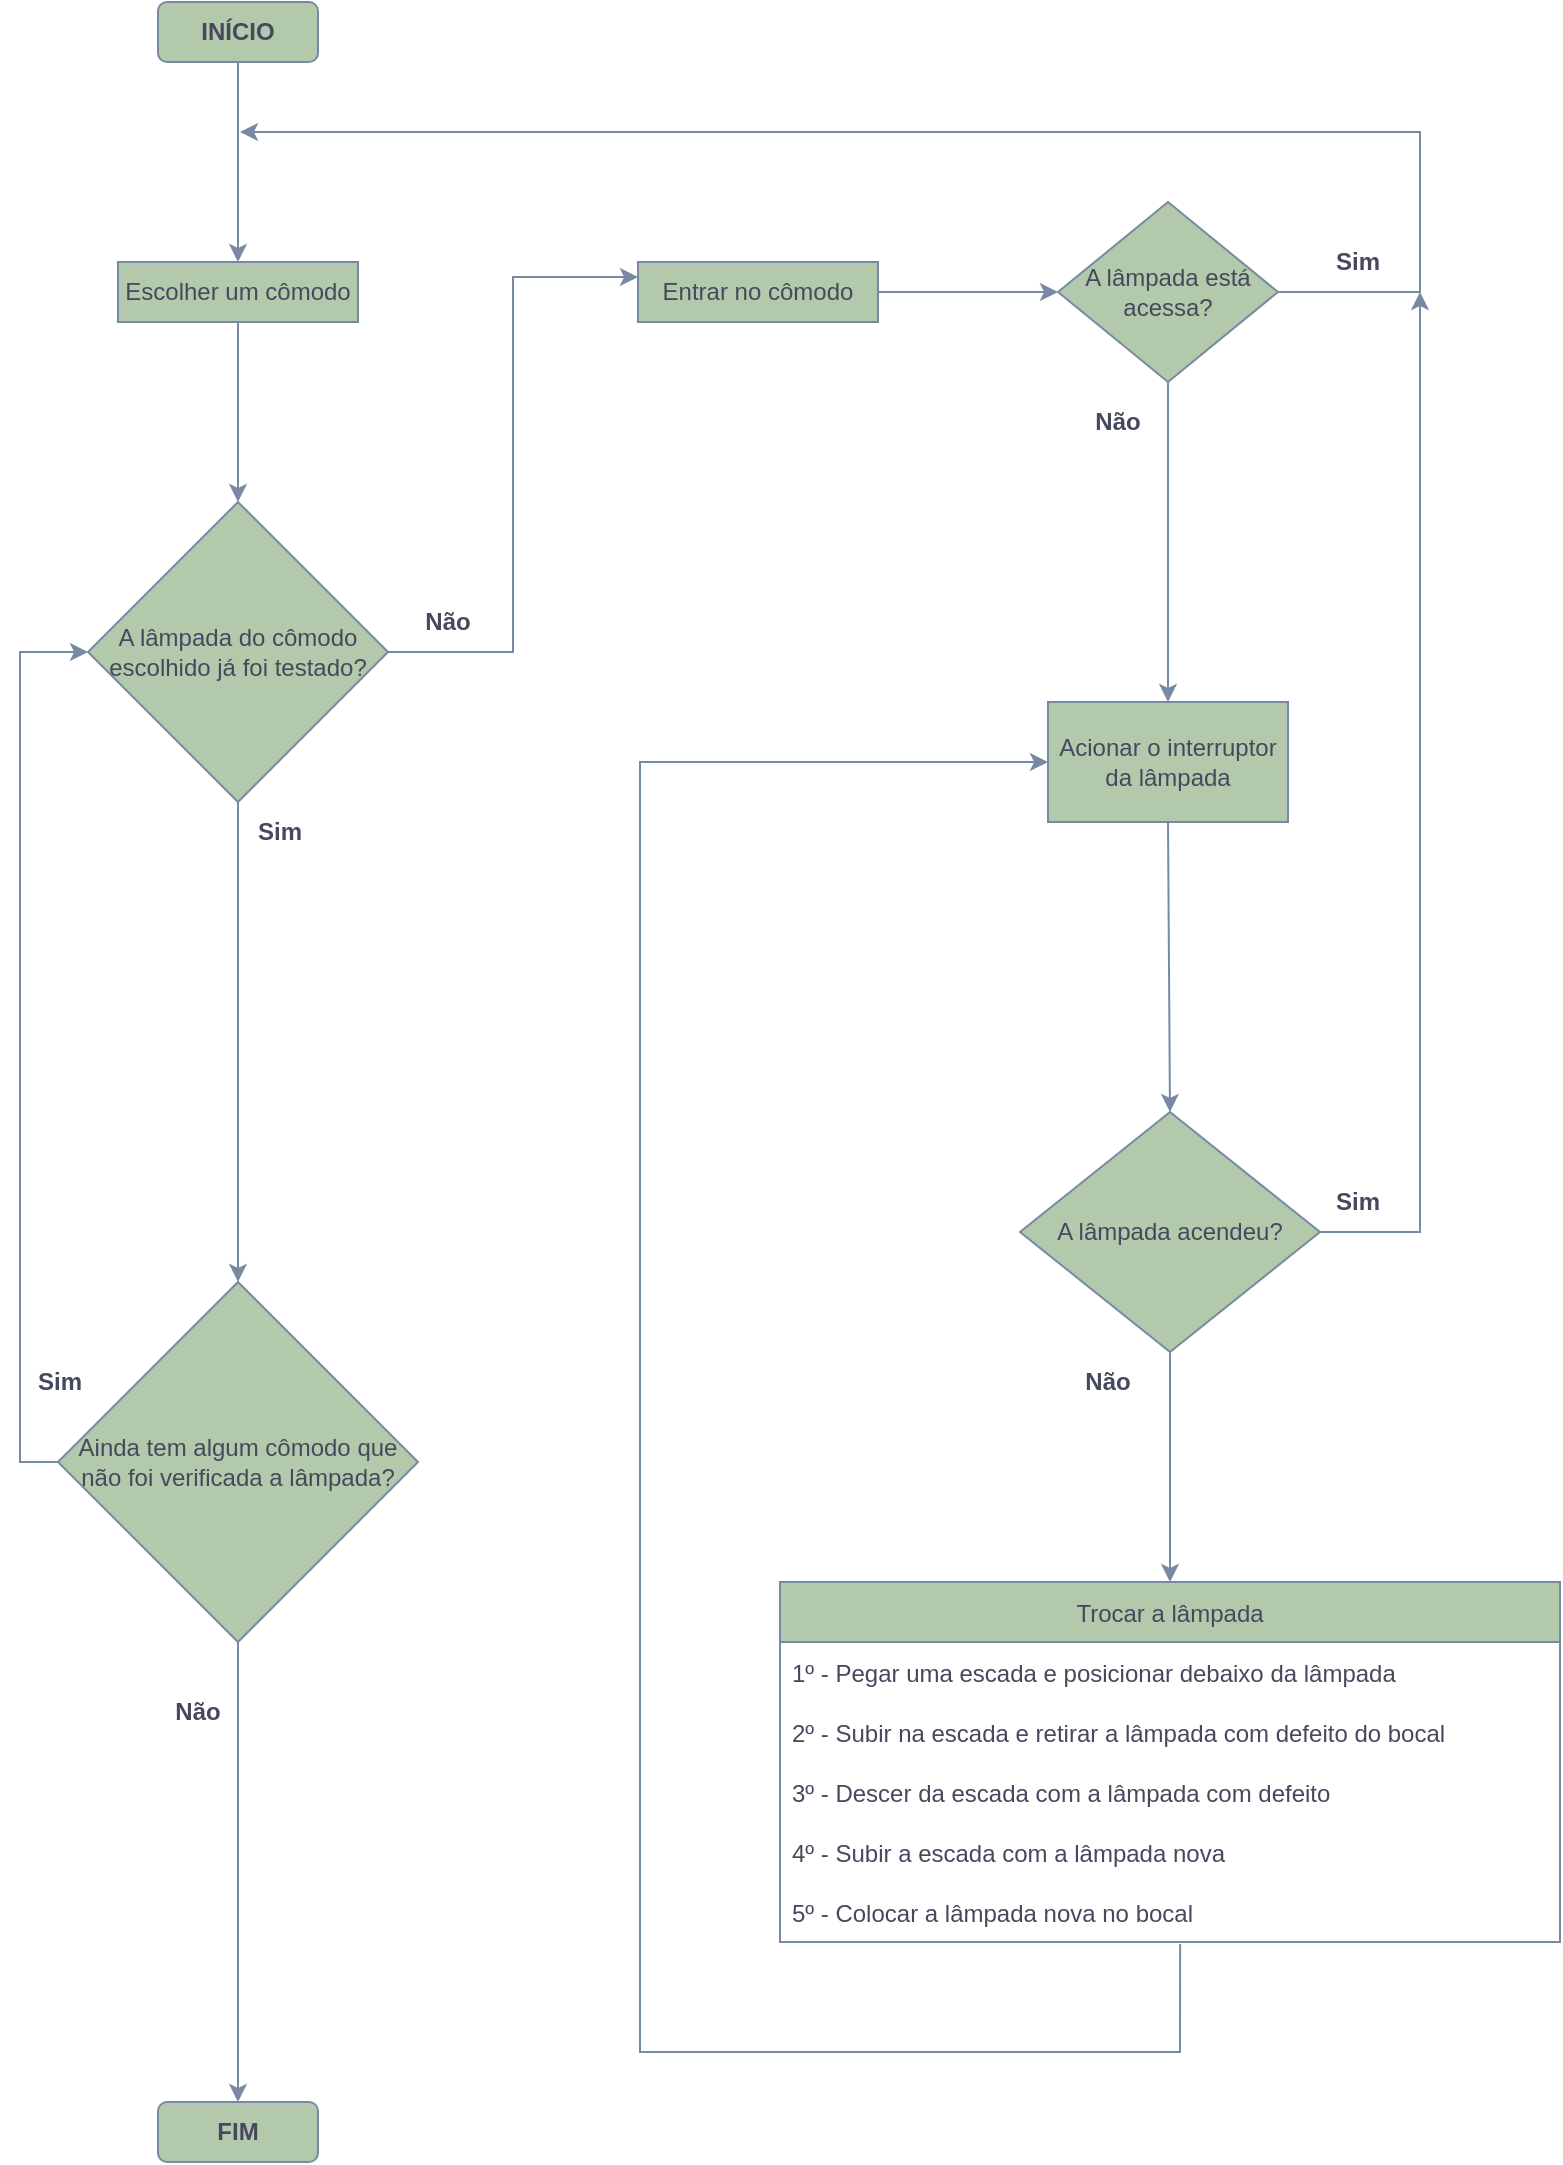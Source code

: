 <mxfile version="20.3.6" type="github">
  <diagram id="IQGYvlecS8xtpJGzSTE_" name="Page-1">
    <mxGraphModel dx="1021" dy="730" grid="1" gridSize="10" guides="1" tooltips="1" connect="1" arrows="1" fold="1" page="1" pageScale="1" pageWidth="827" pageHeight="1169" math="0" shadow="0">
      <root>
        <mxCell id="0" />
        <mxCell id="1" parent="0" />
        <mxCell id="I2bRiDQB8tPTKC6VnhJ6-15" value="" style="edgeStyle=orthogonalEdgeStyle;rounded=0;orthogonalLoop=1;jettySize=auto;html=1;strokeColor=#788AA3;fontColor=#46495D;fillColor=#B2C9AB;" edge="1" parent="1" source="OBEktxABcL83o_LKNf6v-1" target="I2bRiDQB8tPTKC6VnhJ6-14">
          <mxGeometry relative="1" as="geometry" />
        </mxCell>
        <mxCell id="OBEktxABcL83o_LKNf6v-1" value="&lt;b&gt;INÍCIO&lt;/b&gt;" style="rounded=1;whiteSpace=wrap;html=1;fillColor=#B2C9AB;strokeColor=#788AA3;fontColor=#46495D;" parent="1" vertex="1">
          <mxGeometry x="79" y="35" width="80" height="30" as="geometry" />
        </mxCell>
        <mxCell id="OBEktxABcL83o_LKNf6v-2" value="Acionar o interruptor da lâmpada" style="rounded=0;whiteSpace=wrap;html=1;fillColor=#B2C9AB;strokeColor=#788AA3;fontColor=#46495D;" parent="1" vertex="1">
          <mxGeometry x="524" y="385" width="120" height="60" as="geometry" />
        </mxCell>
        <mxCell id="I2bRiDQB8tPTKC6VnhJ6-25" value="" style="edgeStyle=orthogonalEdgeStyle;rounded=0;orthogonalLoop=1;jettySize=auto;html=1;strokeColor=#788AA3;fontColor=#46495D;fillColor=#B2C9AB;entryX=0.5;entryY=0;entryDx=0;entryDy=0;" edge="1" parent="1" source="OBEktxABcL83o_LKNf6v-3" target="OBEktxABcL83o_LKNf6v-5">
          <mxGeometry relative="1" as="geometry" />
        </mxCell>
        <mxCell id="OBEktxABcL83o_LKNf6v-3" value="A lâmpada acendeu?" style="rhombus;whiteSpace=wrap;html=1;fillColor=#B2C9AB;strokeColor=#788AA3;fontColor=#46495D;" parent="1" vertex="1">
          <mxGeometry x="510" y="590" width="150" height="120" as="geometry" />
        </mxCell>
        <mxCell id="OBEktxABcL83o_LKNf6v-4" value="&lt;b&gt;FIM&lt;/b&gt;" style="rounded=1;whiteSpace=wrap;html=1;fillColor=#B2C9AB;strokeColor=#788AA3;fontColor=#46495D;" parent="1" vertex="1">
          <mxGeometry x="79" y="1085" width="80" height="30" as="geometry" />
        </mxCell>
        <mxCell id="OBEktxABcL83o_LKNf6v-5" value="Trocar a lâmpada" style="swimlane;fontStyle=0;childLayout=stackLayout;horizontal=1;startSize=30;horizontalStack=0;resizeParent=1;resizeParentMax=0;resizeLast=0;collapsible=1;marginBottom=0;fillColor=#B2C9AB;strokeColor=#788AA3;fontColor=#46495D;" parent="1" vertex="1">
          <mxGeometry x="390" y="825" width="390" height="180" as="geometry">
            <mxRectangle x="415" y="620" width="130" height="30" as="alternateBounds" />
          </mxGeometry>
        </mxCell>
        <mxCell id="OBEktxABcL83o_LKNf6v-6" value="1º - Pegar uma escada e posicionar debaixo da lâmpada" style="text;strokeColor=none;fillColor=none;align=left;verticalAlign=middle;spacingLeft=4;spacingRight=4;overflow=hidden;points=[[0,0.5],[1,0.5]];portConstraint=eastwest;rotatable=0;fontColor=#46495D;" parent="OBEktxABcL83o_LKNf6v-5" vertex="1">
          <mxGeometry y="30" width="390" height="30" as="geometry" />
        </mxCell>
        <mxCell id="OBEktxABcL83o_LKNf6v-7" value="2º - Subir na escada e retirar a lâmpada com defeito do bocal" style="text;strokeColor=none;fillColor=none;align=left;verticalAlign=middle;spacingLeft=4;spacingRight=4;overflow=hidden;points=[[0,0.5],[1,0.5]];portConstraint=eastwest;rotatable=0;fontColor=#46495D;" parent="OBEktxABcL83o_LKNf6v-5" vertex="1">
          <mxGeometry y="60" width="390" height="30" as="geometry" />
        </mxCell>
        <mxCell id="OBEktxABcL83o_LKNf6v-8" value="3º - Descer da escada com a lâmpada com defeito" style="text;strokeColor=none;fillColor=none;align=left;verticalAlign=middle;spacingLeft=4;spacingRight=4;overflow=hidden;points=[[0,0.5],[1,0.5]];portConstraint=eastwest;rotatable=0;fontColor=#46495D;" parent="OBEktxABcL83o_LKNf6v-5" vertex="1">
          <mxGeometry y="90" width="390" height="30" as="geometry" />
        </mxCell>
        <mxCell id="I2bRiDQB8tPTKC6VnhJ6-22" value="4º - Subir a escada com a lâmpada nova" style="text;strokeColor=none;fillColor=none;align=left;verticalAlign=middle;spacingLeft=4;spacingRight=4;overflow=hidden;points=[[0,0.5],[1,0.5]];portConstraint=eastwest;rotatable=0;fontColor=#46495D;" vertex="1" parent="OBEktxABcL83o_LKNf6v-5">
          <mxGeometry y="120" width="390" height="30" as="geometry" />
        </mxCell>
        <mxCell id="I2bRiDQB8tPTKC6VnhJ6-23" value="5º - Colocar a lâmpada nova no bocal" style="text;strokeColor=none;fillColor=none;align=left;verticalAlign=middle;spacingLeft=4;spacingRight=4;overflow=hidden;points=[[0,0.5],[1,0.5]];portConstraint=eastwest;rotatable=0;fontColor=#46495D;" vertex="1" parent="OBEktxABcL83o_LKNf6v-5">
          <mxGeometry y="150" width="390" height="30" as="geometry" />
        </mxCell>
        <mxCell id="OBEktxABcL83o_LKNf6v-10" value="" style="endArrow=classic;html=1;rounded=0;exitX=0.5;exitY=1;exitDx=0;exitDy=0;entryX=0.5;entryY=0;entryDx=0;entryDy=0;strokeColor=#788AA3;fontColor=#46495D;" parent="1" source="OBEktxABcL83o_LKNf6v-2" target="OBEktxABcL83o_LKNf6v-3" edge="1">
          <mxGeometry width="50" height="50" relative="1" as="geometry">
            <mxPoint x="649" y="485" as="sourcePoint" />
            <mxPoint x="919" y="515" as="targetPoint" />
          </mxGeometry>
        </mxCell>
        <mxCell id="OBEktxABcL83o_LKNf6v-14" value="&lt;b&gt;Não&lt;/b&gt;" style="text;html=1;strokeColor=none;fillColor=none;align=center;verticalAlign=middle;whiteSpace=wrap;rounded=0;fontColor=#46495D;" parent="1" vertex="1">
          <mxGeometry x="524" y="710" width="60" height="30" as="geometry" />
        </mxCell>
        <mxCell id="OBEktxABcL83o_LKNf6v-15" value="&lt;b&gt;Sim&lt;/b&gt;" style="text;html=1;strokeColor=none;fillColor=none;align=center;verticalAlign=middle;whiteSpace=wrap;rounded=0;fontColor=#46495D;" parent="1" vertex="1">
          <mxGeometry x="649" y="620" width="60" height="30" as="geometry" />
        </mxCell>
        <mxCell id="I2bRiDQB8tPTKC6VnhJ6-13" value="" style="edgeStyle=orthogonalEdgeStyle;rounded=0;orthogonalLoop=1;jettySize=auto;html=1;strokeColor=#788AA3;fontColor=#46495D;fillColor=#B2C9AB;" edge="1" parent="1" source="I2bRiDQB8tPTKC6VnhJ6-1" target="I2bRiDQB8tPTKC6VnhJ6-10">
          <mxGeometry relative="1" as="geometry" />
        </mxCell>
        <mxCell id="I2bRiDQB8tPTKC6VnhJ6-1" value="Entrar no cômodo" style="rounded=0;whiteSpace=wrap;html=1;fillColor=#B2C9AB;strokeColor=#788AA3;fontColor=#46495D;" vertex="1" parent="1">
          <mxGeometry x="319" y="165" width="120" height="30" as="geometry" />
        </mxCell>
        <mxCell id="I2bRiDQB8tPTKC6VnhJ6-6" value="" style="edgeStyle=orthogonalEdgeStyle;rounded=0;orthogonalLoop=1;jettySize=auto;html=1;strokeColor=#788AA3;fontColor=#46495D;fillColor=#B2C9AB;" edge="1" parent="1" source="I2bRiDQB8tPTKC6VnhJ6-2" target="I2bRiDQB8tPTKC6VnhJ6-5">
          <mxGeometry relative="1" as="geometry" />
        </mxCell>
        <mxCell id="I2bRiDQB8tPTKC6VnhJ6-11" value="" style="edgeStyle=orthogonalEdgeStyle;rounded=0;orthogonalLoop=1;jettySize=auto;html=1;strokeColor=#788AA3;fontColor=#46495D;fillColor=#B2C9AB;entryX=0;entryY=0.25;entryDx=0;entryDy=0;" edge="1" parent="1" source="I2bRiDQB8tPTKC6VnhJ6-2" target="I2bRiDQB8tPTKC6VnhJ6-1">
          <mxGeometry relative="1" as="geometry">
            <mxPoint x="280" y="180" as="targetPoint" />
          </mxGeometry>
        </mxCell>
        <mxCell id="I2bRiDQB8tPTKC6VnhJ6-2" value="A lâmpada do cômodo escolhido já foi testado?" style="rhombus;whiteSpace=wrap;html=1;strokeColor=#788AA3;fontColor=#46495D;fillColor=#B2C9AB;" vertex="1" parent="1">
          <mxGeometry x="44" y="285" width="150" height="150" as="geometry" />
        </mxCell>
        <mxCell id="I2bRiDQB8tPTKC6VnhJ6-7" value="" style="edgeStyle=orthogonalEdgeStyle;rounded=0;orthogonalLoop=1;jettySize=auto;html=1;strokeColor=#788AA3;fontColor=#46495D;fillColor=#B2C9AB;" edge="1" parent="1" source="I2bRiDQB8tPTKC6VnhJ6-5" target="OBEktxABcL83o_LKNf6v-4">
          <mxGeometry relative="1" as="geometry" />
        </mxCell>
        <mxCell id="I2bRiDQB8tPTKC6VnhJ6-5" value="Ainda tem algum cômodo que não foi verificada a lâmpada?" style="rhombus;whiteSpace=wrap;html=1;strokeColor=#788AA3;fontColor=#46495D;fillColor=#B2C9AB;" vertex="1" parent="1">
          <mxGeometry x="29" y="675" width="180" height="180" as="geometry" />
        </mxCell>
        <mxCell id="I2bRiDQB8tPTKC6VnhJ6-8" value="&lt;b&gt;Não&lt;/b&gt;" style="text;html=1;strokeColor=none;fillColor=none;align=center;verticalAlign=middle;whiteSpace=wrap;rounded=0;fontColor=#46495D;" vertex="1" parent="1">
          <mxGeometry x="69" y="875" width="60" height="30" as="geometry" />
        </mxCell>
        <mxCell id="I2bRiDQB8tPTKC6VnhJ6-9" value="&lt;b&gt;Sim&lt;/b&gt;" style="text;html=1;strokeColor=none;fillColor=none;align=center;verticalAlign=middle;whiteSpace=wrap;rounded=0;fontColor=#46495D;" vertex="1" parent="1">
          <mxGeometry x="110" y="435" width="60" height="30" as="geometry" />
        </mxCell>
        <mxCell id="I2bRiDQB8tPTKC6VnhJ6-19" value="" style="edgeStyle=orthogonalEdgeStyle;rounded=0;orthogonalLoop=1;jettySize=auto;html=1;strokeColor=#788AA3;fontColor=#46495D;fillColor=#B2C9AB;" edge="1" parent="1" source="I2bRiDQB8tPTKC6VnhJ6-10" target="OBEktxABcL83o_LKNf6v-2">
          <mxGeometry relative="1" as="geometry" />
        </mxCell>
        <mxCell id="I2bRiDQB8tPTKC6VnhJ6-10" value="A lâmpada está acessa?" style="rhombus;whiteSpace=wrap;html=1;strokeColor=#788AA3;fontColor=#46495D;fillColor=#B2C9AB;align=center;" vertex="1" parent="1">
          <mxGeometry x="529" y="135" width="110" height="90" as="geometry" />
        </mxCell>
        <mxCell id="I2bRiDQB8tPTKC6VnhJ6-12" value="&lt;b&gt;Não&lt;/b&gt;" style="text;html=1;strokeColor=none;fillColor=none;align=center;verticalAlign=middle;whiteSpace=wrap;rounded=0;fontColor=#46495D;" vertex="1" parent="1">
          <mxGeometry x="194" y="330" width="60" height="30" as="geometry" />
        </mxCell>
        <mxCell id="I2bRiDQB8tPTKC6VnhJ6-16" value="" style="edgeStyle=orthogonalEdgeStyle;rounded=0;orthogonalLoop=1;jettySize=auto;html=1;strokeColor=#788AA3;fontColor=#46495D;fillColor=#B2C9AB;" edge="1" parent="1" source="I2bRiDQB8tPTKC6VnhJ6-14" target="I2bRiDQB8tPTKC6VnhJ6-2">
          <mxGeometry relative="1" as="geometry" />
        </mxCell>
        <mxCell id="I2bRiDQB8tPTKC6VnhJ6-14" value="Escolher um cômodo" style="rounded=0;whiteSpace=wrap;html=1;strokeColor=#788AA3;fontColor=#46495D;fillColor=#B2C9AB;" vertex="1" parent="1">
          <mxGeometry x="59" y="165" width="120" height="30" as="geometry" />
        </mxCell>
        <mxCell id="I2bRiDQB8tPTKC6VnhJ6-18" value="&lt;b&gt;Sim&lt;/b&gt;" style="text;html=1;strokeColor=none;fillColor=none;align=center;verticalAlign=middle;whiteSpace=wrap;rounded=0;fontColor=#46495D;" vertex="1" parent="1">
          <mxGeometry x="649" y="150" width="60" height="30" as="geometry" />
        </mxCell>
        <mxCell id="I2bRiDQB8tPTKC6VnhJ6-20" value="&lt;b&gt;Não&lt;/b&gt;" style="text;html=1;strokeColor=none;fillColor=none;align=center;verticalAlign=middle;whiteSpace=wrap;rounded=0;fontColor=#46495D;" vertex="1" parent="1">
          <mxGeometry x="529" y="230" width="60" height="30" as="geometry" />
        </mxCell>
        <mxCell id="I2bRiDQB8tPTKC6VnhJ6-29" value="" style="endArrow=classic;html=1;rounded=0;strokeColor=#788AA3;fontColor=#46495D;fillColor=#B2C9AB;exitX=1;exitY=0.5;exitDx=0;exitDy=0;" edge="1" parent="1" source="I2bRiDQB8tPTKC6VnhJ6-10">
          <mxGeometry width="50" height="50" relative="1" as="geometry">
            <mxPoint x="690" y="150" as="sourcePoint" />
            <mxPoint x="120" y="100" as="targetPoint" />
            <Array as="points">
              <mxPoint x="710" y="180" />
              <mxPoint x="710" y="100" />
            </Array>
          </mxGeometry>
        </mxCell>
        <mxCell id="I2bRiDQB8tPTKC6VnhJ6-30" value="" style="endArrow=classic;html=1;rounded=0;strokeColor=#788AA3;fontColor=#46495D;fillColor=#B2C9AB;exitX=1;exitY=0.5;exitDx=0;exitDy=0;" edge="1" parent="1" source="OBEktxABcL83o_LKNf6v-3">
          <mxGeometry width="50" height="50" relative="1" as="geometry">
            <mxPoint x="770" y="590" as="sourcePoint" />
            <mxPoint x="710" y="180" as="targetPoint" />
            <Array as="points">
              <mxPoint x="710" y="650" />
            </Array>
          </mxGeometry>
        </mxCell>
        <mxCell id="I2bRiDQB8tPTKC6VnhJ6-31" value="" style="endArrow=classic;html=1;rounded=0;strokeColor=#788AA3;fontColor=#46495D;fillColor=#B2C9AB;entryX=0;entryY=0.5;entryDx=0;entryDy=0;exitX=0.513;exitY=1.033;exitDx=0;exitDy=0;exitPerimeter=0;" edge="1" parent="1" source="I2bRiDQB8tPTKC6VnhJ6-23" target="OBEktxABcL83o_LKNf6v-2">
          <mxGeometry width="50" height="50" relative="1" as="geometry">
            <mxPoint x="400" y="820" as="sourcePoint" />
            <mxPoint x="450" y="770" as="targetPoint" />
            <Array as="points">
              <mxPoint x="590" y="1060" />
              <mxPoint x="320" y="1060" />
              <mxPoint x="320" y="415" />
            </Array>
          </mxGeometry>
        </mxCell>
        <mxCell id="I2bRiDQB8tPTKC6VnhJ6-32" value="" style="endArrow=classic;html=1;rounded=0;strokeColor=#788AA3;fontColor=#46495D;fillColor=#B2C9AB;exitX=0;exitY=0.5;exitDx=0;exitDy=0;entryX=0;entryY=0.5;entryDx=0;entryDy=0;" edge="1" parent="1" source="I2bRiDQB8tPTKC6VnhJ6-5" target="I2bRiDQB8tPTKC6VnhJ6-2">
          <mxGeometry width="50" height="50" relative="1" as="geometry">
            <mxPoint x="400" y="600" as="sourcePoint" />
            <mxPoint x="450" y="550" as="targetPoint" />
            <Array as="points">
              <mxPoint x="10" y="765" />
              <mxPoint x="10" y="360" />
            </Array>
          </mxGeometry>
        </mxCell>
        <mxCell id="I2bRiDQB8tPTKC6VnhJ6-33" value="&lt;b&gt;Sim&lt;/b&gt;" style="text;html=1;strokeColor=none;fillColor=none;align=center;verticalAlign=middle;whiteSpace=wrap;rounded=0;fontColor=#46495D;" vertex="1" parent="1">
          <mxGeometry y="710" width="60" height="30" as="geometry" />
        </mxCell>
      </root>
    </mxGraphModel>
  </diagram>
</mxfile>
